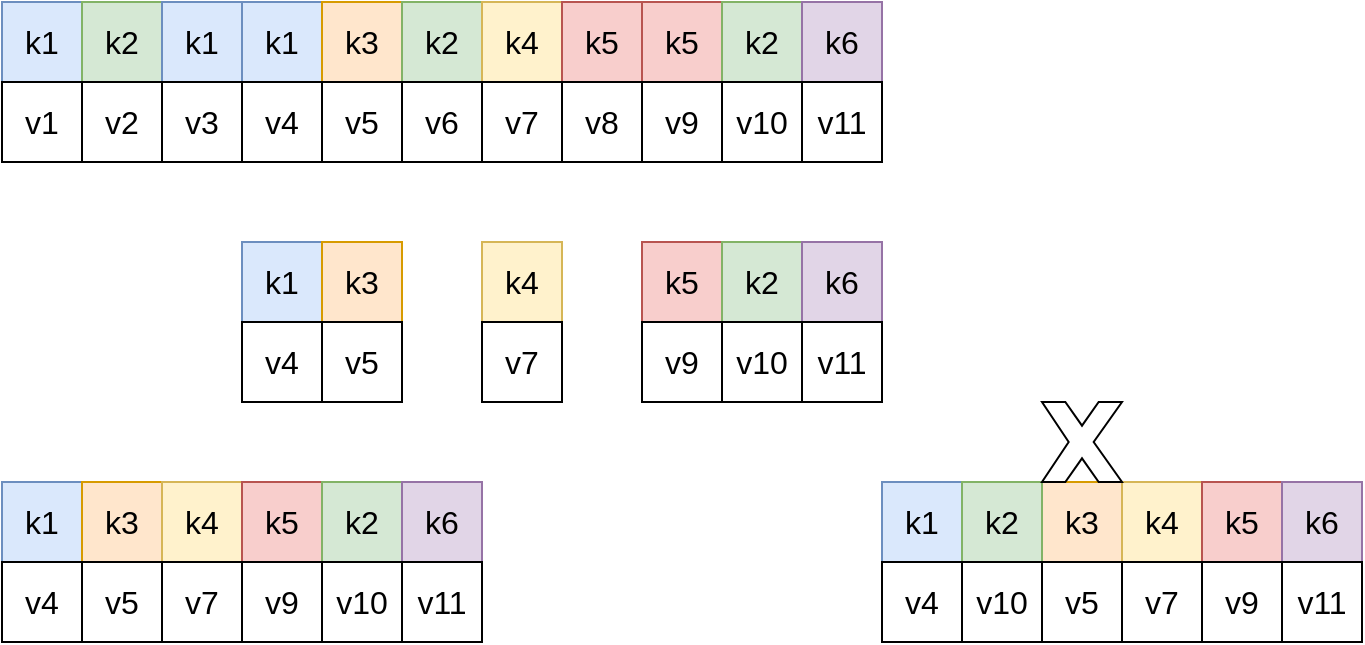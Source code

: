 <mxfile version="12.5.3" type="device"><diagram id="5r-kyZOBofZUqsuoExHI" name="第 1 页"><mxGraphModel dx="1106" dy="780" grid="1" gridSize="10" guides="1" tooltips="1" connect="1" arrows="1" fold="1" page="1" pageScale="1" pageWidth="827" pageHeight="1169" math="0" shadow="0"><root><mxCell id="0"/><mxCell id="1" parent="0"/><mxCell id="TOdwQfUlv8-6qNnQZExc-9" value="&lt;font style=&quot;font-size: 16px&quot;&gt;k1&lt;/font&gt;" style="rounded=0;whiteSpace=wrap;html=1;fillColor=#dae8fc;strokeColor=#6c8ebf;" parent="1" vertex="1"><mxGeometry x="120" y="40" width="40" height="40" as="geometry"/></mxCell><mxCell id="TOdwQfUlv8-6qNnQZExc-10" value="&lt;font style=&quot;font-size: 16px&quot;&gt;v1&lt;/font&gt;" style="rounded=0;whiteSpace=wrap;html=1;" parent="1" vertex="1"><mxGeometry x="120" y="80" width="40" height="40" as="geometry"/></mxCell><mxCell id="TOdwQfUlv8-6qNnQZExc-11" value="&lt;font style=&quot;font-size: 16px&quot;&gt;k2&lt;/font&gt;" style="rounded=0;whiteSpace=wrap;html=1;fillColor=#d5e8d4;strokeColor=#82b366;" parent="1" vertex="1"><mxGeometry x="160" y="40" width="40" height="40" as="geometry"/></mxCell><mxCell id="TOdwQfUlv8-6qNnQZExc-12" value="&lt;font style=&quot;font-size: 16px&quot;&gt;v2&lt;/font&gt;" style="rounded=0;whiteSpace=wrap;html=1;" parent="1" vertex="1"><mxGeometry x="160" y="80" width="40" height="40" as="geometry"/></mxCell><mxCell id="TOdwQfUlv8-6qNnQZExc-13" value="&lt;font style=&quot;font-size: 16px&quot;&gt;k1&lt;/font&gt;" style="rounded=0;whiteSpace=wrap;html=1;fillColor=#dae8fc;strokeColor=#6c8ebf;" parent="1" vertex="1"><mxGeometry x="200" y="40" width="40" height="40" as="geometry"/></mxCell><mxCell id="TOdwQfUlv8-6qNnQZExc-14" value="&lt;font style=&quot;font-size: 16px&quot;&gt;v3&lt;/font&gt;" style="rounded=0;whiteSpace=wrap;html=1;" parent="1" vertex="1"><mxGeometry x="200" y="80" width="40" height="40" as="geometry"/></mxCell><mxCell id="TOdwQfUlv8-6qNnQZExc-15" value="&lt;font style=&quot;font-size: 16px&quot;&gt;k1&lt;/font&gt;" style="rounded=0;whiteSpace=wrap;html=1;fillColor=#dae8fc;strokeColor=#6c8ebf;" parent="1" vertex="1"><mxGeometry x="240" y="40" width="40" height="40" as="geometry"/></mxCell><mxCell id="TOdwQfUlv8-6qNnQZExc-16" value="&lt;font style=&quot;font-size: 16px&quot;&gt;v4&lt;/font&gt;" style="rounded=0;whiteSpace=wrap;html=1;" parent="1" vertex="1"><mxGeometry x="240" y="80" width="40" height="40" as="geometry"/></mxCell><mxCell id="TOdwQfUlv8-6qNnQZExc-17" value="&lt;font style=&quot;font-size: 16px&quot;&gt;k3&lt;/font&gt;" style="rounded=0;whiteSpace=wrap;html=1;fillColor=#ffe6cc;strokeColor=#d79b00;" parent="1" vertex="1"><mxGeometry x="280" y="40" width="40" height="40" as="geometry"/></mxCell><mxCell id="TOdwQfUlv8-6qNnQZExc-18" value="&lt;font style=&quot;font-size: 16px&quot;&gt;v5&lt;/font&gt;" style="rounded=0;whiteSpace=wrap;html=1;" parent="1" vertex="1"><mxGeometry x="280" y="80" width="40" height="40" as="geometry"/></mxCell><mxCell id="TOdwQfUlv8-6qNnQZExc-19" value="&lt;font style=&quot;font-size: 16px&quot;&gt;k2&lt;/font&gt;" style="rounded=0;whiteSpace=wrap;html=1;fillColor=#d5e8d4;strokeColor=#82b366;" parent="1" vertex="1"><mxGeometry x="320" y="40" width="40" height="40" as="geometry"/></mxCell><mxCell id="TOdwQfUlv8-6qNnQZExc-20" value="&lt;font style=&quot;font-size: 16px&quot;&gt;v6&lt;/font&gt;" style="rounded=0;whiteSpace=wrap;html=1;" parent="1" vertex="1"><mxGeometry x="320" y="80" width="40" height="40" as="geometry"/></mxCell><mxCell id="TOdwQfUlv8-6qNnQZExc-21" value="&lt;font style=&quot;font-size: 16px&quot;&gt;k4&lt;/font&gt;" style="rounded=0;whiteSpace=wrap;html=1;fillColor=#fff2cc;strokeColor=#d6b656;" parent="1" vertex="1"><mxGeometry x="360" y="40" width="40" height="40" as="geometry"/></mxCell><mxCell id="TOdwQfUlv8-6qNnQZExc-22" value="&lt;font style=&quot;font-size: 16px&quot;&gt;v7&lt;/font&gt;" style="rounded=0;whiteSpace=wrap;html=1;" parent="1" vertex="1"><mxGeometry x="360" y="80" width="40" height="40" as="geometry"/></mxCell><mxCell id="TOdwQfUlv8-6qNnQZExc-23" value="&lt;font style=&quot;font-size: 16px&quot;&gt;k5&lt;/font&gt;" style="rounded=0;whiteSpace=wrap;html=1;fillColor=#f8cecc;strokeColor=#b85450;" parent="1" vertex="1"><mxGeometry x="400" y="40" width="40" height="40" as="geometry"/></mxCell><mxCell id="TOdwQfUlv8-6qNnQZExc-24" value="&lt;font style=&quot;font-size: 16px&quot;&gt;v8&lt;/font&gt;" style="rounded=0;whiteSpace=wrap;html=1;" parent="1" vertex="1"><mxGeometry x="400" y="80" width="40" height="40" as="geometry"/></mxCell><mxCell id="TOdwQfUlv8-6qNnQZExc-25" value="&lt;font style=&quot;font-size: 16px&quot;&gt;k5&lt;/font&gt;" style="rounded=0;whiteSpace=wrap;html=1;fillColor=#f8cecc;strokeColor=#b85450;" parent="1" vertex="1"><mxGeometry x="440" y="40" width="40" height="40" as="geometry"/></mxCell><mxCell id="TOdwQfUlv8-6qNnQZExc-26" value="&lt;font style=&quot;font-size: 16px&quot;&gt;v9&lt;/font&gt;" style="rounded=0;whiteSpace=wrap;html=1;" parent="1" vertex="1"><mxGeometry x="440" y="80" width="40" height="40" as="geometry"/></mxCell><mxCell id="TOdwQfUlv8-6qNnQZExc-27" value="&lt;font style=&quot;font-size: 16px&quot;&gt;k2&lt;/font&gt;" style="rounded=0;whiteSpace=wrap;html=1;fillColor=#d5e8d4;strokeColor=#82b366;" parent="1" vertex="1"><mxGeometry x="480" y="40" width="40" height="40" as="geometry"/></mxCell><mxCell id="TOdwQfUlv8-6qNnQZExc-28" value="&lt;font style=&quot;font-size: 16px&quot;&gt;v10&lt;/font&gt;" style="rounded=0;whiteSpace=wrap;html=1;" parent="1" vertex="1"><mxGeometry x="480" y="80" width="40" height="40" as="geometry"/></mxCell><mxCell id="TOdwQfUlv8-6qNnQZExc-29" value="&lt;font style=&quot;font-size: 16px&quot;&gt;k6&lt;/font&gt;" style="rounded=0;whiteSpace=wrap;html=1;fillColor=#e1d5e7;strokeColor=#9673a6;" parent="1" vertex="1"><mxGeometry x="520" y="40" width="40" height="40" as="geometry"/></mxCell><mxCell id="TOdwQfUlv8-6qNnQZExc-30" value="&lt;font style=&quot;font-size: 16px&quot;&gt;v11&lt;/font&gt;" style="rounded=0;whiteSpace=wrap;html=1;" parent="1" vertex="1"><mxGeometry x="520" y="80" width="40" height="40" as="geometry"/></mxCell><mxCell id="TOdwQfUlv8-6qNnQZExc-47" value="&lt;font style=&quot;font-size: 16px&quot;&gt;k1&lt;/font&gt;" style="rounded=0;whiteSpace=wrap;html=1;fillColor=#dae8fc;strokeColor=#6c8ebf;" parent="1" vertex="1"><mxGeometry x="240" y="160" width="40" height="40" as="geometry"/></mxCell><mxCell id="TOdwQfUlv8-6qNnQZExc-48" value="&lt;font style=&quot;font-size: 16px&quot;&gt;v4&lt;/font&gt;" style="rounded=0;whiteSpace=wrap;html=1;" parent="1" vertex="1"><mxGeometry x="240" y="200" width="40" height="40" as="geometry"/></mxCell><mxCell id="TOdwQfUlv8-6qNnQZExc-49" value="&lt;font style=&quot;font-size: 16px&quot;&gt;k3&lt;/font&gt;" style="rounded=0;whiteSpace=wrap;html=1;fillColor=#ffe6cc;strokeColor=#d79b00;" parent="1" vertex="1"><mxGeometry x="280" y="160" width="40" height="40" as="geometry"/></mxCell><mxCell id="TOdwQfUlv8-6qNnQZExc-50" value="&lt;font style=&quot;font-size: 16px&quot;&gt;v5&lt;/font&gt;" style="rounded=0;whiteSpace=wrap;html=1;" parent="1" vertex="1"><mxGeometry x="280" y="200" width="40" height="40" as="geometry"/></mxCell><mxCell id="TOdwQfUlv8-6qNnQZExc-53" value="&lt;font style=&quot;font-size: 16px&quot;&gt;k4&lt;/font&gt;" style="rounded=0;whiteSpace=wrap;html=1;fillColor=#fff2cc;strokeColor=#d6b656;" parent="1" vertex="1"><mxGeometry x="360" y="160" width="40" height="40" as="geometry"/></mxCell><mxCell id="TOdwQfUlv8-6qNnQZExc-54" value="&lt;font style=&quot;font-size: 16px&quot;&gt;v7&lt;/font&gt;" style="rounded=0;whiteSpace=wrap;html=1;" parent="1" vertex="1"><mxGeometry x="360" y="200" width="40" height="40" as="geometry"/></mxCell><mxCell id="TOdwQfUlv8-6qNnQZExc-57" value="&lt;font style=&quot;font-size: 16px&quot;&gt;k5&lt;/font&gt;" style="rounded=0;whiteSpace=wrap;html=1;fillColor=#f8cecc;strokeColor=#b85450;" parent="1" vertex="1"><mxGeometry x="440" y="160" width="40" height="40" as="geometry"/></mxCell><mxCell id="TOdwQfUlv8-6qNnQZExc-58" value="&lt;font style=&quot;font-size: 16px&quot;&gt;v9&lt;/font&gt;" style="rounded=0;whiteSpace=wrap;html=1;" parent="1" vertex="1"><mxGeometry x="440" y="200" width="40" height="40" as="geometry"/></mxCell><mxCell id="TOdwQfUlv8-6qNnQZExc-59" value="&lt;font style=&quot;font-size: 16px&quot;&gt;k2&lt;/font&gt;" style="rounded=0;whiteSpace=wrap;html=1;fillColor=#d5e8d4;strokeColor=#82b366;" parent="1" vertex="1"><mxGeometry x="480" y="160" width="40" height="40" as="geometry"/></mxCell><mxCell id="TOdwQfUlv8-6qNnQZExc-60" value="&lt;font style=&quot;font-size: 16px&quot;&gt;v10&lt;/font&gt;" style="rounded=0;whiteSpace=wrap;html=1;" parent="1" vertex="1"><mxGeometry x="480" y="200" width="40" height="40" as="geometry"/></mxCell><mxCell id="TOdwQfUlv8-6qNnQZExc-61" value="&lt;font style=&quot;font-size: 16px&quot;&gt;k6&lt;/font&gt;" style="rounded=0;whiteSpace=wrap;html=1;fillColor=#e1d5e7;strokeColor=#9673a6;" parent="1" vertex="1"><mxGeometry x="520" y="160" width="40" height="40" as="geometry"/></mxCell><mxCell id="TOdwQfUlv8-6qNnQZExc-62" value="&lt;font style=&quot;font-size: 16px&quot;&gt;v11&lt;/font&gt;" style="rounded=0;whiteSpace=wrap;html=1;" parent="1" vertex="1"><mxGeometry x="520" y="200" width="40" height="40" as="geometry"/></mxCell><mxCell id="TOdwQfUlv8-6qNnQZExc-63" value="&lt;font style=&quot;font-size: 16px&quot;&gt;k1&lt;/font&gt;" style="rounded=0;whiteSpace=wrap;html=1;fillColor=#dae8fc;strokeColor=#6c8ebf;" parent="1" vertex="1"><mxGeometry x="120" y="280" width="40" height="40" as="geometry"/></mxCell><mxCell id="TOdwQfUlv8-6qNnQZExc-64" value="&lt;font style=&quot;font-size: 16px&quot;&gt;v4&lt;/font&gt;" style="rounded=0;whiteSpace=wrap;html=1;" parent="1" vertex="1"><mxGeometry x="120" y="320" width="40" height="40" as="geometry"/></mxCell><mxCell id="TOdwQfUlv8-6qNnQZExc-65" value="&lt;font style=&quot;font-size: 16px&quot;&gt;k3&lt;/font&gt;" style="rounded=0;whiteSpace=wrap;html=1;fillColor=#ffe6cc;strokeColor=#d79b00;" parent="1" vertex="1"><mxGeometry x="160" y="280" width="40" height="40" as="geometry"/></mxCell><mxCell id="TOdwQfUlv8-6qNnQZExc-66" value="&lt;font style=&quot;font-size: 16px&quot;&gt;v5&lt;/font&gt;" style="rounded=0;whiteSpace=wrap;html=1;" parent="1" vertex="1"><mxGeometry x="160" y="320" width="40" height="40" as="geometry"/></mxCell><mxCell id="TOdwQfUlv8-6qNnQZExc-67" value="&lt;font style=&quot;font-size: 16px&quot;&gt;k4&lt;/font&gt;" style="rounded=0;whiteSpace=wrap;html=1;fillColor=#fff2cc;strokeColor=#d6b656;" parent="1" vertex="1"><mxGeometry x="200" y="280" width="40" height="40" as="geometry"/></mxCell><mxCell id="TOdwQfUlv8-6qNnQZExc-68" value="&lt;font style=&quot;font-size: 16px&quot;&gt;v7&lt;/font&gt;" style="rounded=0;whiteSpace=wrap;html=1;" parent="1" vertex="1"><mxGeometry x="200" y="320" width="40" height="40" as="geometry"/></mxCell><mxCell id="TOdwQfUlv8-6qNnQZExc-69" value="&lt;font style=&quot;font-size: 16px&quot;&gt;k5&lt;/font&gt;" style="rounded=0;whiteSpace=wrap;html=1;fillColor=#f8cecc;strokeColor=#b85450;" parent="1" vertex="1"><mxGeometry x="240" y="280" width="40" height="40" as="geometry"/></mxCell><mxCell id="TOdwQfUlv8-6qNnQZExc-70" value="&lt;font style=&quot;font-size: 16px&quot;&gt;v9&lt;/font&gt;" style="rounded=0;whiteSpace=wrap;html=1;" parent="1" vertex="1"><mxGeometry x="240" y="320" width="40" height="40" as="geometry"/></mxCell><mxCell id="TOdwQfUlv8-6qNnQZExc-71" value="&lt;font style=&quot;font-size: 16px&quot;&gt;k2&lt;/font&gt;" style="rounded=0;whiteSpace=wrap;html=1;fillColor=#d5e8d4;strokeColor=#82b366;" parent="1" vertex="1"><mxGeometry x="280" y="280" width="40" height="40" as="geometry"/></mxCell><mxCell id="TOdwQfUlv8-6qNnQZExc-72" value="&lt;font style=&quot;font-size: 16px&quot;&gt;v10&lt;/font&gt;" style="rounded=0;whiteSpace=wrap;html=1;" parent="1" vertex="1"><mxGeometry x="280" y="320" width="40" height="40" as="geometry"/></mxCell><mxCell id="TOdwQfUlv8-6qNnQZExc-73" value="&lt;font style=&quot;font-size: 16px&quot;&gt;k6&lt;/font&gt;" style="rounded=0;whiteSpace=wrap;html=1;fillColor=#e1d5e7;strokeColor=#9673a6;" parent="1" vertex="1"><mxGeometry x="320" y="280" width="40" height="40" as="geometry"/></mxCell><mxCell id="TOdwQfUlv8-6qNnQZExc-74" value="&lt;font style=&quot;font-size: 16px&quot;&gt;v11&lt;/font&gt;" style="rounded=0;whiteSpace=wrap;html=1;" parent="1" vertex="1"><mxGeometry x="320" y="320" width="40" height="40" as="geometry"/></mxCell><mxCell id="TtDOOUsNOltraquO8aTi-1" value="&lt;font style=&quot;font-size: 16px&quot;&gt;k1&lt;/font&gt;" style="rounded=0;whiteSpace=wrap;html=1;fillColor=#dae8fc;strokeColor=#6c8ebf;" vertex="1" parent="1"><mxGeometry x="560" y="280" width="40" height="40" as="geometry"/></mxCell><mxCell id="TtDOOUsNOltraquO8aTi-2" value="&lt;font style=&quot;font-size: 16px&quot;&gt;v4&lt;/font&gt;" style="rounded=0;whiteSpace=wrap;html=1;" vertex="1" parent="1"><mxGeometry x="560" y="320" width="40" height="40" as="geometry"/></mxCell><mxCell id="TtDOOUsNOltraquO8aTi-3" value="&lt;font style=&quot;font-size: 16px&quot;&gt;k3&lt;/font&gt;" style="rounded=0;whiteSpace=wrap;html=1;fillColor=#ffe6cc;strokeColor=#d79b00;" vertex="1" parent="1"><mxGeometry x="640" y="280" width="40" height="40" as="geometry"/></mxCell><mxCell id="TtDOOUsNOltraquO8aTi-4" value="&lt;font style=&quot;font-size: 16px&quot;&gt;v5&lt;/font&gt;" style="rounded=0;whiteSpace=wrap;html=1;" vertex="1" parent="1"><mxGeometry x="640" y="320" width="40" height="40" as="geometry"/></mxCell><mxCell id="TtDOOUsNOltraquO8aTi-5" value="&lt;font style=&quot;font-size: 16px&quot;&gt;k4&lt;/font&gt;" style="rounded=0;whiteSpace=wrap;html=1;fillColor=#fff2cc;strokeColor=#d6b656;" vertex="1" parent="1"><mxGeometry x="680" y="280" width="40" height="40" as="geometry"/></mxCell><mxCell id="TtDOOUsNOltraquO8aTi-6" value="&lt;font style=&quot;font-size: 16px&quot;&gt;v7&lt;/font&gt;" style="rounded=0;whiteSpace=wrap;html=1;" vertex="1" parent="1"><mxGeometry x="680" y="320" width="40" height="40" as="geometry"/></mxCell><mxCell id="TtDOOUsNOltraquO8aTi-7" value="&lt;font style=&quot;font-size: 16px&quot;&gt;k5&lt;/font&gt;" style="rounded=0;whiteSpace=wrap;html=1;fillColor=#f8cecc;strokeColor=#b85450;" vertex="1" parent="1"><mxGeometry x="720" y="280" width="40" height="40" as="geometry"/></mxCell><mxCell id="TtDOOUsNOltraquO8aTi-8" value="&lt;font style=&quot;font-size: 16px&quot;&gt;v9&lt;/font&gt;" style="rounded=0;whiteSpace=wrap;html=1;" vertex="1" parent="1"><mxGeometry x="720" y="320" width="40" height="40" as="geometry"/></mxCell><mxCell id="TtDOOUsNOltraquO8aTi-9" value="&lt;font style=&quot;font-size: 16px&quot;&gt;k2&lt;/font&gt;" style="rounded=0;whiteSpace=wrap;html=1;fillColor=#d5e8d4;strokeColor=#82b366;" vertex="1" parent="1"><mxGeometry x="600" y="280" width="40" height="40" as="geometry"/></mxCell><mxCell id="TtDOOUsNOltraquO8aTi-10" value="&lt;font style=&quot;font-size: 16px&quot;&gt;v10&lt;/font&gt;" style="rounded=0;whiteSpace=wrap;html=1;" vertex="1" parent="1"><mxGeometry x="600" y="320" width="40" height="40" as="geometry"/></mxCell><mxCell id="TtDOOUsNOltraquO8aTi-11" value="&lt;font style=&quot;font-size: 16px&quot;&gt;k6&lt;/font&gt;" style="rounded=0;whiteSpace=wrap;html=1;fillColor=#e1d5e7;strokeColor=#9673a6;" vertex="1" parent="1"><mxGeometry x="760" y="280" width="40" height="40" as="geometry"/></mxCell><mxCell id="TtDOOUsNOltraquO8aTi-12" value="&lt;font style=&quot;font-size: 16px&quot;&gt;v11&lt;/font&gt;" style="rounded=0;whiteSpace=wrap;html=1;" vertex="1" parent="1"><mxGeometry x="760" y="320" width="40" height="40" as="geometry"/></mxCell><mxCell id="TtDOOUsNOltraquO8aTi-14" value="" style="verticalLabelPosition=bottom;verticalAlign=top;html=1;shape=mxgraph.basic.x" vertex="1" parent="1"><mxGeometry x="640" y="240" width="40" height="40" as="geometry"/></mxCell></root></mxGraphModel></diagram></mxfile>